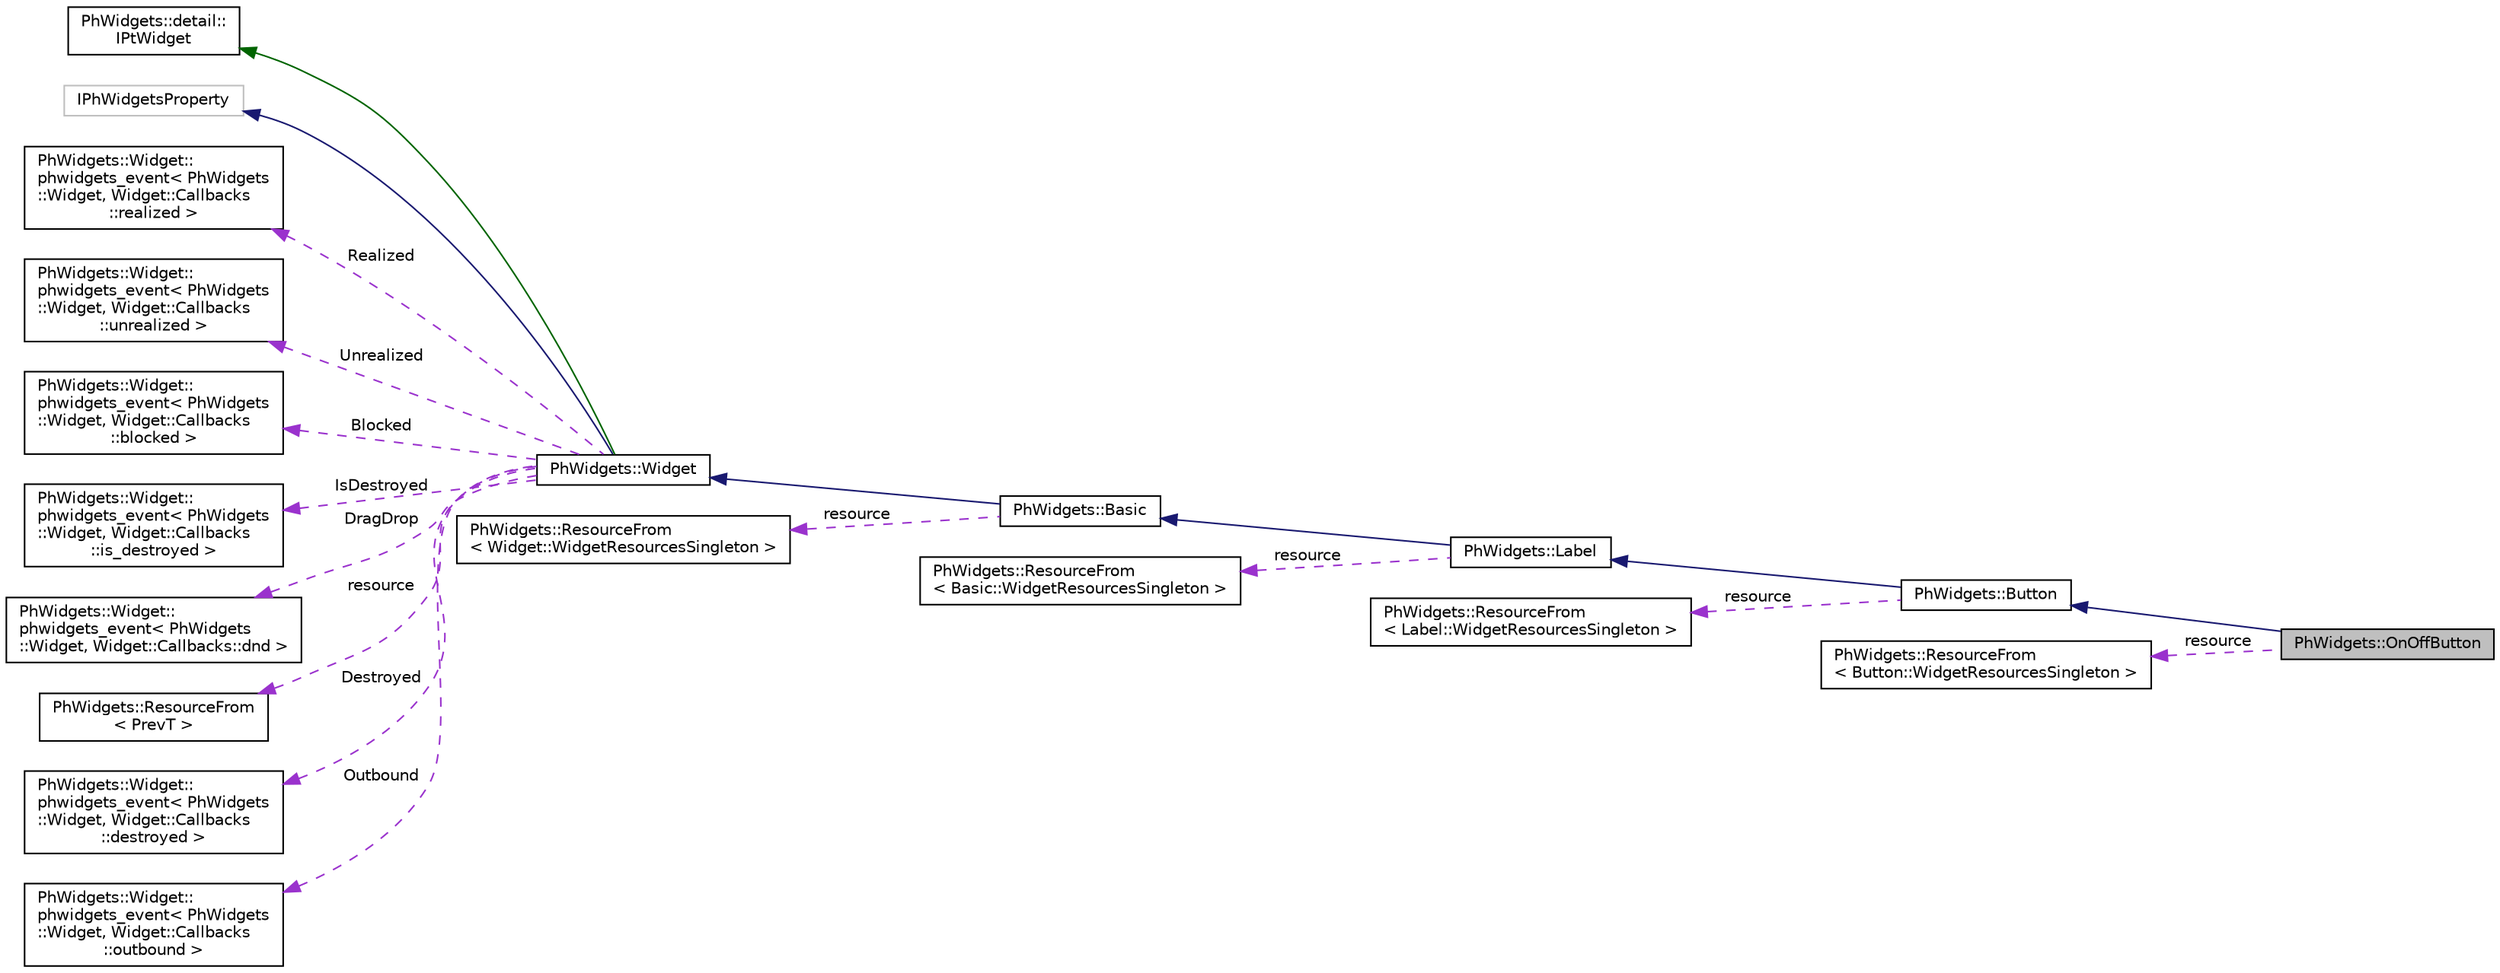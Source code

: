 digraph "PhWidgets::OnOffButton"
{
  edge [fontname="Helvetica",fontsize="10",labelfontname="Helvetica",labelfontsize="10"];
  node [fontname="Helvetica",fontsize="10",shape=record];
  rankdir="LR";
  Node7 [label="PhWidgets::OnOffButton",height=0.2,width=0.4,color="black", fillcolor="grey75", style="filled", fontcolor="black"];
  Node8 -> Node7 [dir="back",color="midnightblue",fontsize="10",style="solid",fontname="Helvetica"];
  Node8 [label="PhWidgets::Button",height=0.2,width=0.4,color="black", fillcolor="white", style="filled",URL="$class_ph_widgets_1_1_button.html"];
  Node9 -> Node8 [dir="back",color="midnightblue",fontsize="10",style="solid",fontname="Helvetica"];
  Node9 [label="PhWidgets::Label",height=0.2,width=0.4,color="black", fillcolor="white", style="filled",URL="$class_ph_widgets_1_1_label.html"];
  Node10 -> Node9 [dir="back",color="midnightblue",fontsize="10",style="solid",fontname="Helvetica"];
  Node10 [label="PhWidgets::Basic",height=0.2,width=0.4,color="black", fillcolor="white", style="filled",URL="$class_ph_widgets_1_1_basic.html",tooltip="A superclass of basic resources for most widgets. "];
  Node11 -> Node10 [dir="back",color="midnightblue",fontsize="10",style="solid",fontname="Helvetica"];
  Node11 [label="PhWidgets::Widget",height=0.2,width=0.4,color="black", fillcolor="white", style="filled",URL="$class_ph_widgets_1_1_widget.html",tooltip="Superclass for all widgets. "];
  Node12 -> Node11 [dir="back",color="darkgreen",fontsize="10",style="solid",fontname="Helvetica"];
  Node12 [label="PhWidgets::detail::\lIPtWidget",height=0.2,width=0.4,color="black", fillcolor="white", style="filled",URL="$class_ph_widgets_1_1detail_1_1_i_pt_widget.html"];
  Node13 -> Node11 [dir="back",color="midnightblue",fontsize="10",style="solid",fontname="Helvetica"];
  Node13 [label="IPhWidgetsProperty",height=0.2,width=0.4,color="grey75", fillcolor="white", style="filled"];
  Node14 -> Node11 [dir="back",color="darkorchid3",fontsize="10",style="dashed",label=" Realized" ,fontname="Helvetica"];
  Node14 [label="PhWidgets::Widget::\lphwidgets_event\< PhWidgets\l::Widget, Widget::Callbacks\l::realized \>",height=0.2,width=0.4,color="black", fillcolor="white", style="filled",URL="$class_ph_widgets_1_1_widget_1_1phwidgets__event.html"];
  Node15 -> Node11 [dir="back",color="darkorchid3",fontsize="10",style="dashed",label=" Unrealized" ,fontname="Helvetica"];
  Node15 [label="PhWidgets::Widget::\lphwidgets_event\< PhWidgets\l::Widget, Widget::Callbacks\l::unrealized \>",height=0.2,width=0.4,color="black", fillcolor="white", style="filled",URL="$class_ph_widgets_1_1_widget_1_1phwidgets__event.html"];
  Node16 -> Node11 [dir="back",color="darkorchid3",fontsize="10",style="dashed",label=" Blocked" ,fontname="Helvetica"];
  Node16 [label="PhWidgets::Widget::\lphwidgets_event\< PhWidgets\l::Widget, Widget::Callbacks\l::blocked \>",height=0.2,width=0.4,color="black", fillcolor="white", style="filled",URL="$class_ph_widgets_1_1_widget_1_1phwidgets__event.html"];
  Node17 -> Node11 [dir="back",color="darkorchid3",fontsize="10",style="dashed",label=" IsDestroyed" ,fontname="Helvetica"];
  Node17 [label="PhWidgets::Widget::\lphwidgets_event\< PhWidgets\l::Widget, Widget::Callbacks\l::is_destroyed \>",height=0.2,width=0.4,color="black", fillcolor="white", style="filled",URL="$class_ph_widgets_1_1_widget_1_1phwidgets__event.html"];
  Node18 -> Node11 [dir="back",color="darkorchid3",fontsize="10",style="dashed",label=" DragDrop" ,fontname="Helvetica"];
  Node18 [label="PhWidgets::Widget::\lphwidgets_event\< PhWidgets\l::Widget, Widget::Callbacks::dnd \>",height=0.2,width=0.4,color="black", fillcolor="white", style="filled",URL="$class_ph_widgets_1_1_widget_1_1phwidgets__event.html"];
  Node19 -> Node11 [dir="back",color="darkorchid3",fontsize="10",style="dashed",label=" resource" ,fontname="Helvetica"];
  Node19 [label="PhWidgets::ResourceFrom\l\< PrevT \>",height=0.2,width=0.4,color="black", fillcolor="white", style="filled",URL="$struct_ph_widgets_1_1_resource_from.html"];
  Node20 -> Node11 [dir="back",color="darkorchid3",fontsize="10",style="dashed",label=" Destroyed" ,fontname="Helvetica"];
  Node20 [label="PhWidgets::Widget::\lphwidgets_event\< PhWidgets\l::Widget, Widget::Callbacks\l::destroyed \>",height=0.2,width=0.4,color="black", fillcolor="white", style="filled",URL="$class_ph_widgets_1_1_widget_1_1phwidgets__event.html"];
  Node21 -> Node11 [dir="back",color="darkorchid3",fontsize="10",style="dashed",label=" Outbound" ,fontname="Helvetica"];
  Node21 [label="PhWidgets::Widget::\lphwidgets_event\< PhWidgets\l::Widget, Widget::Callbacks\l::outbound \>",height=0.2,width=0.4,color="black", fillcolor="white", style="filled",URL="$class_ph_widgets_1_1_widget_1_1phwidgets__event.html"];
  Node22 -> Node10 [dir="back",color="darkorchid3",fontsize="10",style="dashed",label=" resource" ,fontname="Helvetica"];
  Node22 [label="PhWidgets::ResourceFrom\l\< Widget::WidgetResourcesSingleton \>",height=0.2,width=0.4,color="black", fillcolor="white", style="filled",URL="$struct_ph_widgets_1_1_resource_from.html"];
  Node23 -> Node9 [dir="back",color="darkorchid3",fontsize="10",style="dashed",label=" resource" ,fontname="Helvetica"];
  Node23 [label="PhWidgets::ResourceFrom\l\< Basic::WidgetResourcesSingleton \>",height=0.2,width=0.4,color="black", fillcolor="white", style="filled",URL="$struct_ph_widgets_1_1_resource_from.html"];
  Node24 -> Node8 [dir="back",color="darkorchid3",fontsize="10",style="dashed",label=" resource" ,fontname="Helvetica"];
  Node24 [label="PhWidgets::ResourceFrom\l\< Label::WidgetResourcesSingleton \>",height=0.2,width=0.4,color="black", fillcolor="white", style="filled",URL="$struct_ph_widgets_1_1_resource_from.html"];
  Node25 -> Node7 [dir="back",color="darkorchid3",fontsize="10",style="dashed",label=" resource" ,fontname="Helvetica"];
  Node25 [label="PhWidgets::ResourceFrom\l\< Button::WidgetResourcesSingleton \>",height=0.2,width=0.4,color="black", fillcolor="white", style="filled",URL="$struct_ph_widgets_1_1_resource_from.html"];
}
